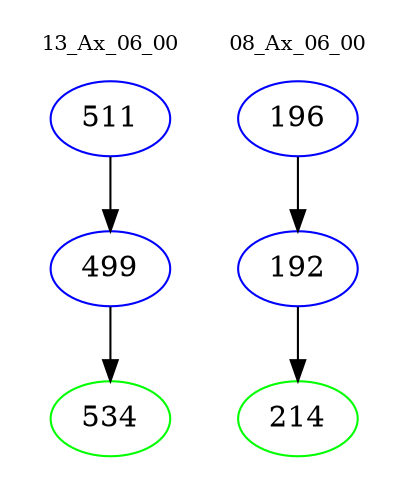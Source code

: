 digraph{
subgraph cluster_0 {
color = white
label = "13_Ax_06_00";
fontsize=10;
T0_511 [label="511", color="blue"]
T0_511 -> T0_499 [color="black"]
T0_499 [label="499", color="blue"]
T0_499 -> T0_534 [color="black"]
T0_534 [label="534", color="green"]
}
subgraph cluster_1 {
color = white
label = "08_Ax_06_00";
fontsize=10;
T1_196 [label="196", color="blue"]
T1_196 -> T1_192 [color="black"]
T1_192 [label="192", color="blue"]
T1_192 -> T1_214 [color="black"]
T1_214 [label="214", color="green"]
}
}
